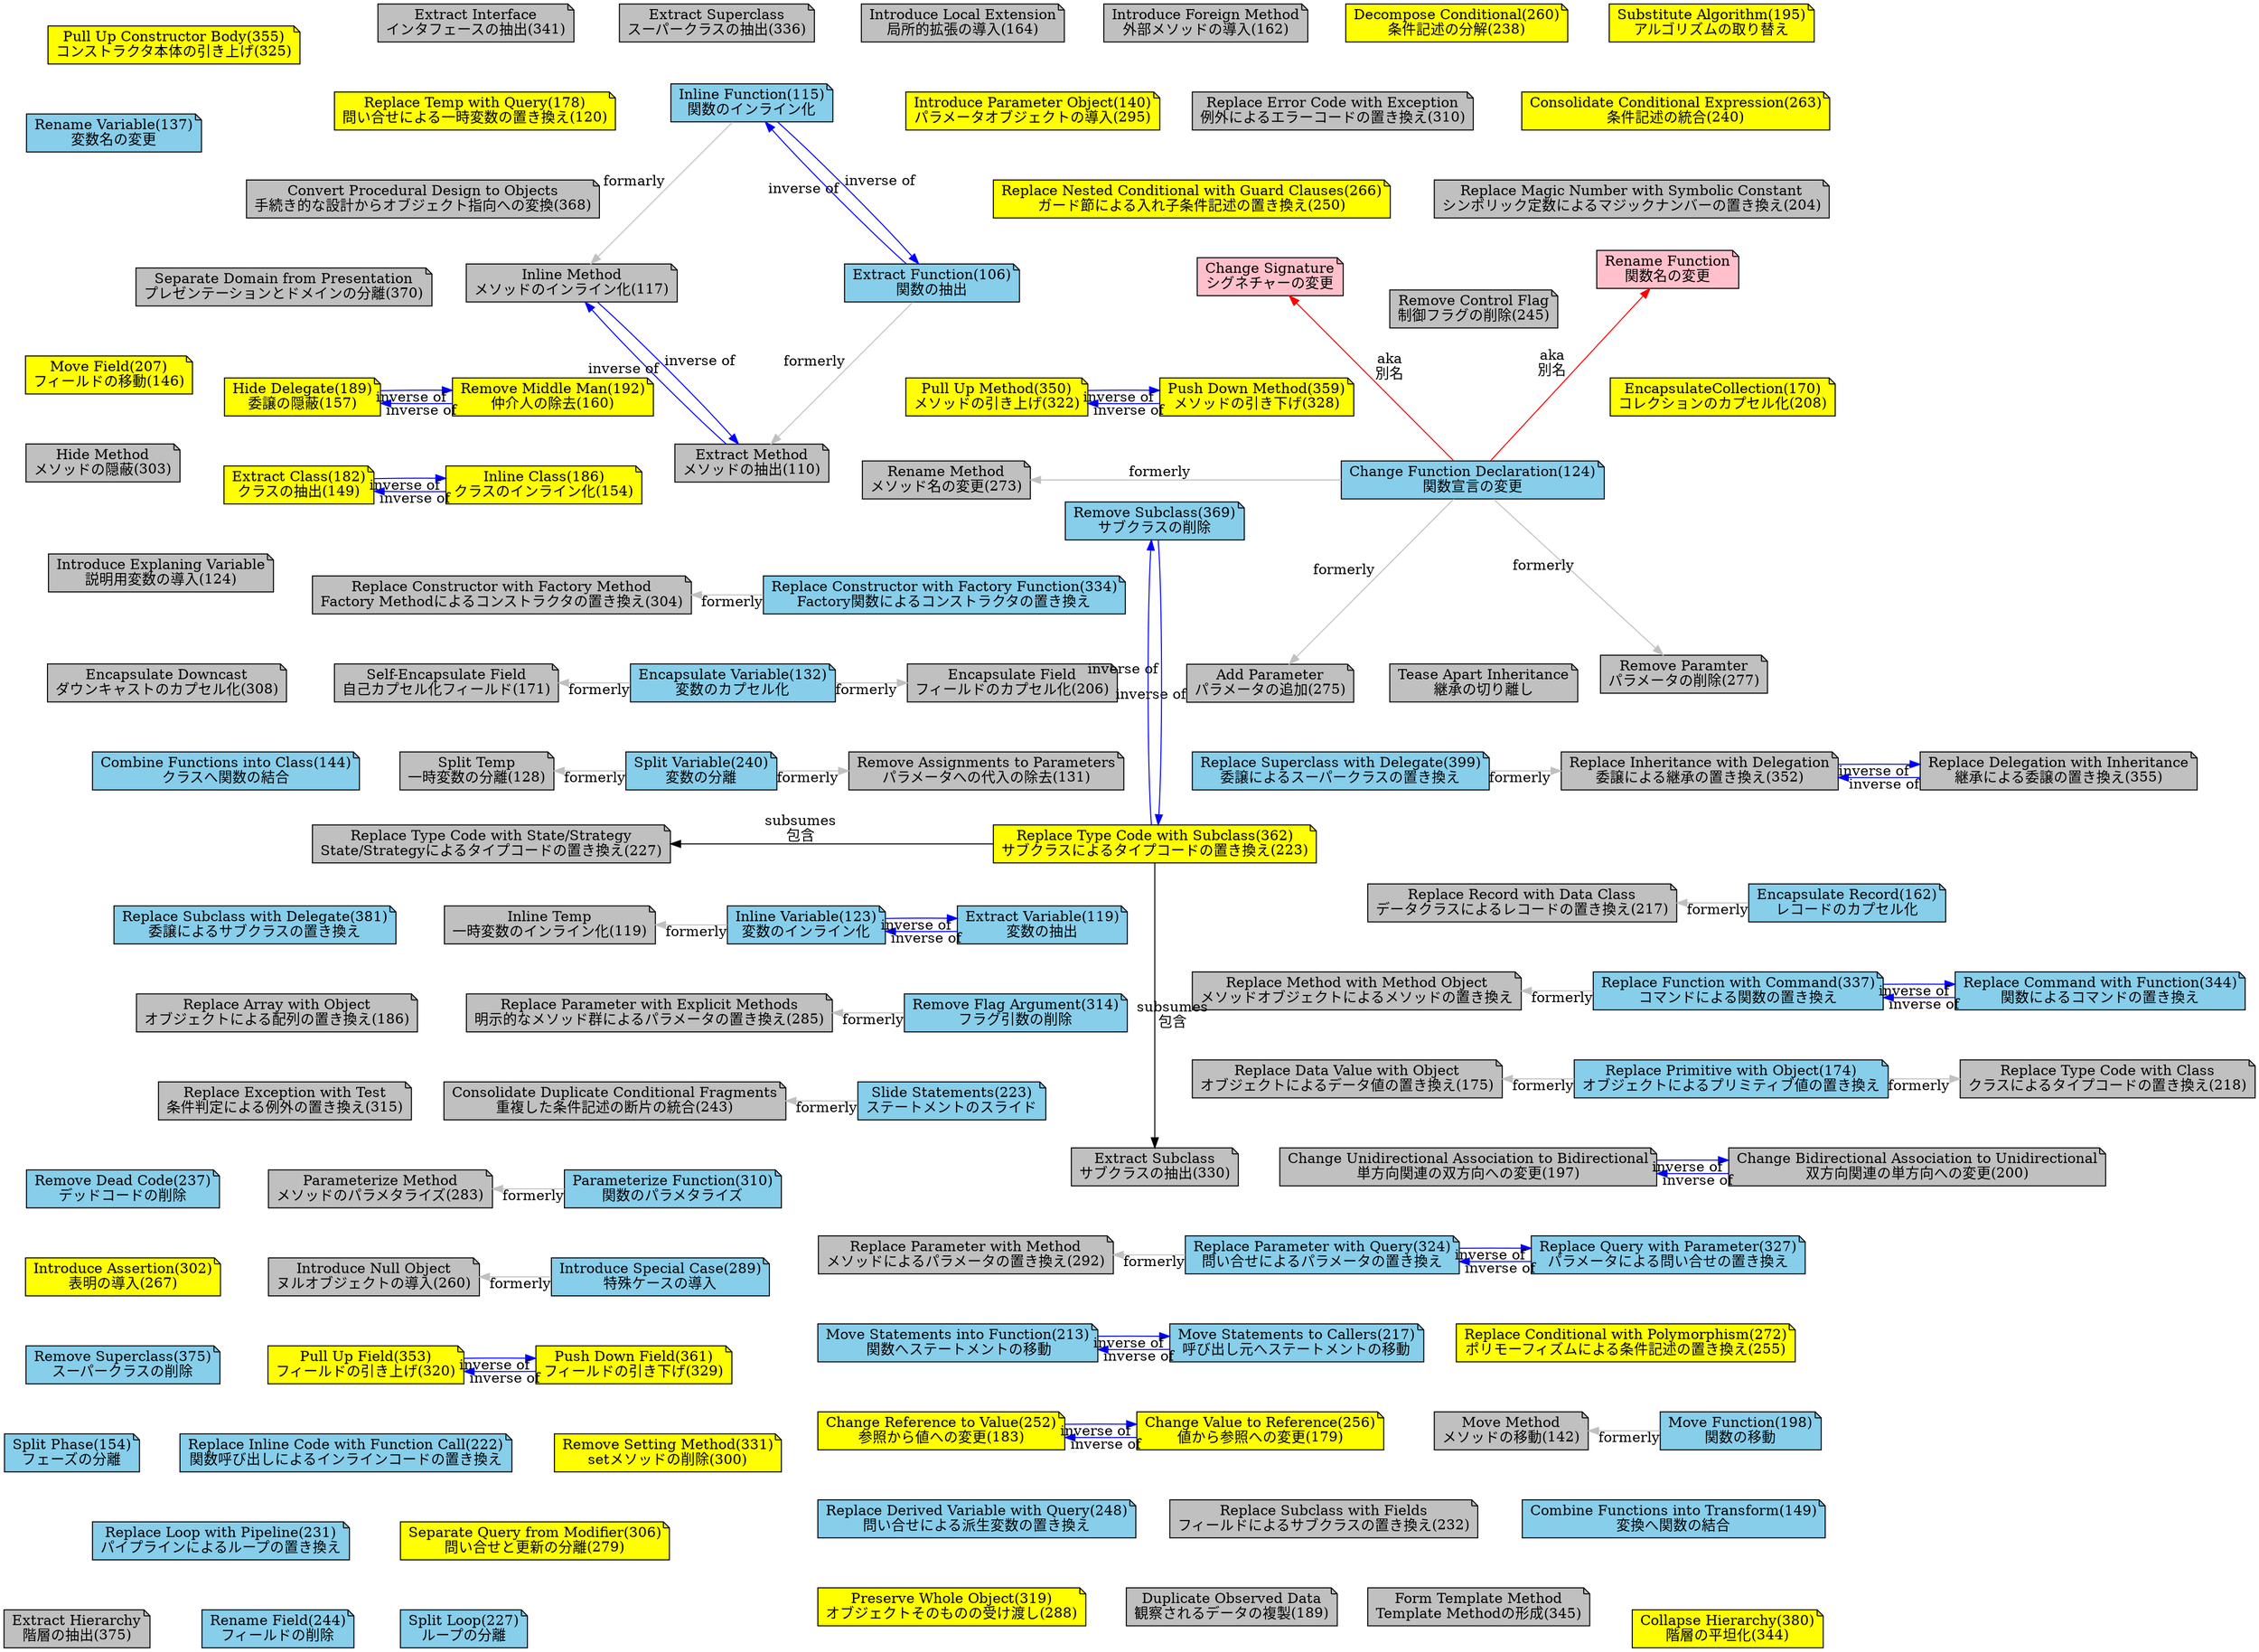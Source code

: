 digraph Refactoring2ndEdition {
    graph [
        charset="UTF-8";
        //layout=neato
        layout=circo
        //layout=fdp
        //layout=twopi
    ];

    node [
        shape="note",
        style="filled",
        fillcolor="pink"
    ];

    /* -------------------- */
    /* 1st Edition / Japanese */
    subgraph cluster_1 {
        label="1st Edition";

    // 第6章
    subgraph cluster_1_6 {
        label="1st Chapter 6";
        // P.110 replaced -> Extract Function
        ExtractMethod [label="Extract Method\nメソッドの抽出(110)", fillcolor="gray"];
        // P.117 replaced -> Inline Function
        InlineMethod [label="Inline Method\nメソッドのインライン化(117)", fillcolor="gray"];
        // P.119 replaced -> Inline Variable
        InlineTemp [label="Inline Temp\n一時変数のインライン化(119)", fillcolor="gray"];
        // P.120 kept
        // ReplaceTempwithQuery;
        // P.124 kept
        // Extract Variable;
        IntroduceExplaningVariable [label="Introduce Explaning Variable\n説明用変数の導入(124)", fillcolor="gray"];
        // P.128 replaced -> Split Variable
        // SplitTemporaryVariable;
        SplitTemp [label="Split Temp\n一時変数の分離(128)", fillcolor="gray"]
        // P.131 replaced -> Split Variable
        RemoveAssignmentstoParameters [label="Remove Assignments to Parameters\nパラメータへの代入の除去(131)", fillcolor="gray"];
        // P.135
        ReplaceMethodwithMethodObject [label="Replace Method with Method Object\nメソッドオブジェクトによるメソッドの置き換え", fillcolor="gray"];
        // P.139
        // SubstituteAlgorithm;
    }

    // 第7章
    subgraph cluster_1_7 {
        label="1st Chapter 7";
        // P.142
        MoveMethod [label="Move Method\nメソッドの移動(142)", fillcolor="gray"];

        // P.146
        // MoveField;

        // P.149
        // ExtractClass;

        // P.154
        // InlineClass;

        // P.157
        // HideDelegate;

        // P.160
        // RemoveMiddleMan;

        // P.162
        IntroduceForeignMethod [label="Introduce Foreign Method\n外部メソッドの導入(162)", fillcolor="gray"];

        // P.164
        IntroduceLocalExtension [label="Introduce Local Extension\n局所的拡張の導入(164)", fillcolor="gray"];
    }

    // 第8章 : データの再編成
    subgraph cluster_1_8 {
        label="1st Chapter 8";
        // P.171
        SelfEncapsulateField [label="Self-Encapsulate Field\n自己カプセル化フィールド(171)", fillcolor="gray"];

        // P.175
        ReplaceDataValuewithObject [label="Replace Data Value with Object\nオブジェクトによるデータ値の置き換え(175)", fillcolor="gray"];

        // P.179
        // ChangeValuetoReference;

        // P.183
        // ChangeReferencetoValue;

        // P.186
        ReplaceArraywithObject [label="Replace Array with Object\nオブジェクトによる配列の置き換え(186)", fillcolor="gray"];

        // P.189
        DuplicateObservedData [label="Duplicate Observed Data\n観察されるデータの複製(189)", fillcolor="gray"];

        // P.197
        ChangeUnidirectionalAssociationtoBidirectional [label="Change Unidirectional Association to Bidirectional\n単方向関連の双方向への変更(197)", fillcolor="gray"];
        ChangeUnidirectionalAssociationtoBidirectional -> ChangeBidirectionalAssociationtoUnidirectional [label="inverse of", color="blue"];

        // P.200
        ChangeBidirectionalAssociationtoUnidirectional [label="Change Bidirectional Association to Unidirectional\n双方向関連の単方向への変更(200)", fillcolor="gray"];
        ChangeBidirectionalAssociationtoUnidirectional -> ChangeUnidirectionalAssociationtoBidirectional [label="inverse of", color="blue"];

        // P.204
        ReplaceMagicNumberwithSymbolicConstant [label="Replace Magic Number with Symbolic Constant\nシンボリック定数によるマジックナンバーの置き換え(204)", fillcolor="gray"];

        // P.206
        EncapsulateField [label="Encapsulate Field\nフィールドのカプセル化(206)", fillcolor="gray"];

        // P.208
        // EncapsulateCollection;

        // P.217
        ReplaceRecordwithDataClass [label="Replace Record with Data Class\nデータクラスによるレコードの置き換え(217)", fillcolor="gray"];

        // P.218
        ReplaceTypeCodewithClass [label="Replace Type Code with Class\nクラスによるタイプコードの置き換え(218)", fillcolor="gray"];

        // P.223
        //ReplaceTypeCodewithSubclasses;

        // P.227
        ReplaceTypeCodewithStateStrategy [label="Replace Type Code with State/Strategy\nState/Strategyによるタイプコードの置き換え(227)", fillcolor="gray"];

        // P.232
        ReplaceSubclasswithFields [label="Replace Subclass with Fields\nフィールドによるサブクラスの置き換え(232)", fillcolor="gray"];
    }

    // 第9章 : 条件記述の単純化
    subgraph cluster_1_9 {
        label="1st Chapter 9";
        // P.238
        // DecomposeConditional;

        // P.240
        // ConsolidateConditionalExpression;

        // P.243
        ConsolidateDuplicateConditionalFragments [label="Consolidate Duplicate Conditional Fragments\n重複した条件記述の断片の統合(243)", fillcolor="gray"];

        // P.245
        RemoveControlFlag [label="Remove Control Flag\n制御フラグの削除(245)", fillcolor="gray"];

        // P.250
        // ReplaceNestedConditionalwithGuardClauses;

        // P.255
        // ReplaceConditionalwithPolymorphism;

        // P.260
        IntroduceNullObject [label="Introduce Null Object\nヌルオブジェクトの導入(260)", fillcolor="gray"];

        // P.267
        // IntroduceAssertion;
    }

    // 第10章 : メソッド呼び出しの単純化
    subgraph cluster_1_10 {
        label="1st Chapter 10";
        // P.273
        RenameMethod [label="Rename Method\nメソッド名の変更(273)", fillcolor="gray"];

        // P.275
        AddParameter [label="Add Parameter\nパラメータの追加(275)", fillcolor="gray"];

        // P.277
        RemoveParameter [label="Remove Paramter\nパラメータの削除(277)", fillcolor="gray"];

        // P.279
        // SeparateQueryfromModifier;

        // P.283
        ParameterizeMethod [label="Parameterize Method\nメソッドのパラメタライズ(283)", fillcolor="gray"];

        // P.285
        ReplaceParameterwithExplicitMethods [label="Replace Parameter with Explicit Methods\n明示的なメソッド群によるパラメータの置き換え(285)", fillcolor="gray"];

        // P.288
        // PreserveWholeObject;

        // P.292
        ReplaceParameterwithMethod [label="Replace Parameter with Method\nメソッドによるパラメータの置き換え(292)", fillcolor="gray"];

        // P.295
        // IntroduceParameterObject;

        // P.300
        // RemoveSettingMethod;

        // P.303
        HideMethod [label="Hide Method\nメソッドの隠蔽(303)", fillcolor="gray"];

        // P.304
        ReplaceConstructorwithFactoryMethod [label="Replace Constructor with Factory Method\nFactory Methodによるコンストラクタの置き換え(304)", fillcolor="gray"];

        // P.308
        EncapsulateDowncast [label="Encapsulate Downcast\nダウンキャストのカプセル化(308)", fillcolor="gray"];

        // P.310
        ReplaceErrorCodewithException [label="Replace Error Code with Exception\n例外によるエラーコードの置き換え(310)", fillcolor="gray"];

        // P.315
        ReplaceExceptionwithTest [label="Replace Exception with Test\n条件判定による例外の置き換え(315)", fillcolor="gray"];
    }

    // 第11章 : 継承の取り扱い
    subgraph cluster_1_11 {
        label="1st Chapter 11";
        // P.320
        // PullUpField;
        // P.322
        // PullUpMethod;
        // P.325
        // PullUpConstructorBody;
        // P.328
        // PushDownMethod;
        // P.329
        // PushDownField;
        // P.330
        ExtractSubclass [label="Extract Subclass\nサブクラスの抽出(330)", fillcolor="gray"];
        // P.336
        ExtractSuperclass [label="Extract Superclass\nスーパークラスの抽出(336)", fillcolor="gray"];
        // P.341
        ExtractInterface [label="Extract Interface\nインタフェースの抽出(341)", fillcolor="gray"];
        // P.344
        // CollapseHierarchy;
        // P.345
        FormTemplateMethod [label="Form Template Method\nTemplate Methodの形成(345)", fillcolor="gray"];
        // P.352
        ReplaceInheritancewithDelegation [label="Replace Inheritance with Delegation\n委譲による継承の置き換え(352)", fillcolor="gray"];
        // P.355
        ReplaceDelegationwithInheritance [label="Replace Delegation with Inheritance\n継承による委譲の置き換え(355)", fillcolor="gray"];
    }

    // 第12章 : 大きなリファクタリング
    subgraph cluster_1_12 {
        label="1st Chapter 12";
        // P.362
        TeaseApartInheritance [label="Tease Apart Inheritance\n継承の切り離し", fillcolor="gray"];

        // P.368
        ConvertProceduralDesigntoObjects [label="Convert Procedural Design to Objects\n手続き的な設計からオブジェクト指向への変換(368)", fillcolor="gray"];

        // P.370
        SeparateDomainfromPresentation [label="Separate Domain from Presentation\nプレゼンテーションとドメインの分離(370)", fillcolor="gray"];

        // P.375
        ExtractHierarchy [label="Extract Hierarchy\n階層の抽出(375)", fillcolor="gray"];
    }

    } // 1st end

    // 関連
    ExtractMethod -> InlineMethod [label="inverse of", color="blue"];
    InlineMethod -> ExtractMethod [label="inverse of", color="blue"];
    ReplaceInheritancewithDelegation -> ReplaceDelegationwithInheritance [label="inverse of", color="blue"];
    ReplaceDelegationwithInheritance -> ReplaceInheritancewithDelegation [label="inverse of", color="blue"];

    /* -------------------- */
    /* 2nd Edition */
    subgraph cluster_2 {
        label="2nd Edition";

    // 2nd Chapter 6 : A First Set of Refactorings
    subgraph cluster_2_6 {
        label="2nd Chapter 6";
        // 2nd P.106
        ExtractFunction [label="Extract Function(106)\n関数の抽出", fillcolor="skyblue"];

        // 2nd P.115
        InlineFunction [label="Inline Function(115)\n関数のインライン化", fillcolor="skyblue"];
        // 2nd P.119
        ExtractVariable [label="Extract Variable(119)\n変数の抽出", fillcolor="skyblue"];
        // 2nd P.123
        InlineVariable [label="Inline Variable(123)\n変数のインライン化", fillcolor="skyblue"];
        // 2nd P.124
        ChangeFunctionDeclaration [label="Change Function Declaration(124)\n関数宣言の変更", URL="https://refactoring.com/catalog/changeFunctionDeclaration.html", fillcolor="skyblue"];
        RenameFunction [label="Rename Function\n関数名の変更"];
        ChangeSignature [label="Change Signature\nシグネチャーの変更"];
        // 2nd P.132
        EncapsulateVariable [label="Encapsulate Variable(132)\n変数のカプセル化", fillcolor="skyblue"];
        // 2nd P.137
        RenameVariable [label="Rename Variable(137)\n変数名の変更", fillcolor="skyblue"];
        // 2nd P.140
        IntroduceParameterObject [label="Introduce Parameter Object(140)\nパラメータオブジェクトの導入(295)", fillcolor="yellow"];
        // 2nd P.144
        CombineFunctionsintoClass [label="Combine Functions into Class(144)\nクラスへ関数の結合", fillcolor="skyblue"];
        // 2nd P.149
        CombineFunctionsintoTransform [label="Combine Functions into Transform(149)\n変換へ関数の結合", fillcolor="skyblue"];
        // 2nd P.154
        SplitPhase [label="Split Phase(154)\nフェーズの分離", fillcolor="skyblue"];
    }

    // 2nd Chapter 7 : Encapsulation
    subgraph cluster_2_7 {
        label="2nd Chapter 7";
        // 2nd P.162
        EncapsulateRecord [label="Encapsulate Record(162)\nレコードのカプセル化", fillcolor="skyblue"];
        // 2nd P.170
        EncapsulateCollection [label="EncapsulateCollection(170)\nコレクションのカプセル化(208)", fillcolor="yellow"];
        // 2nd P.174
        ReplacePrimitivewithObject [label="Replace Primitive with Object(174)\nオブジェクトによるプリミティブ値の置き換え", fillcolor="skyblue"];
        // 2nd P.178
        ReplaceTempwithQuery [label="Replace Temp with Query(178)\n問い合せによる一時変数の置き換え(120)", fillcolor="yellow"];
        // 2nd P.182
        ExtractClass [label="Extract Class(182)\nクラスの抽出(149)", fillcolor="yellow"];
        // 2nd P.186
        InlineClass [label="Inline Class(186)\nクラスのインライン化(154)", fillcolor="yellow"];
        // 2nd P.189
        HideDelegate [label="Hide Delegate(189)\n委譲の隠蔽(157)", fillcolor="yellow"];
        // 2nd P.192
        RemoveMiddleMan [label="Remove Middle Man(192)\n仲介人の除去(160)", fillcolor="yellow"];
        // 2nd P.195
        SubstituteAlgorithm [label="Substitute Algorithm(195)\nアルゴリズムの取り替え", fillcolor="yellow"];
    }

    // 2nd Chapter 8 : Moving Features
    subgraph cluster_2_8 {
        label="2nd Chapter 8";
        // 2nd P.198
        MoveFunction [label="Move Function(198)\n関数の移動", fillcolor="skyblue"];

        // 2nd P.207
        MoveField [label="Move Field(207)\nフィールドの移動(146)", fillcolor="yellow"];

        // 2nd P.213
        MoveStatementsintoFunction [label="Move Statements into Function(213)\n 関数へステートメントの移動", fillcolor="skyblue"];
        MoveStatementsintoFunction -> MoveStatementstoCallers [label="inverse of", color="blue"];

        // 2nd P.217
        MoveStatementstoCallers [label="Move Statements to Callers(217)\n呼び出し元へステートメントの移動", fillcolor="skyblue"];
        MoveStatementstoCallers -> MoveStatementsintoFunction [label="inverse of", color="blue"];

        // 2nd P.222
        ReplaceInlineCodewithFunctionCall [label="Replace Inline Code with Function Call(222)\n関数呼び出しによるインラインコードの置き換え", fillcolor="skyblue"];

        // 2nd P.223
        SlideStatements [label="Slide Statements(223)\nステートメントのスライド", fillcolor="skyblue"];

        // 2nd P.227
        SplitLoop [label="Split Loop(227)\nループの分離", fillcolor="skyblue"];

        // 2nd P.231
        ReplaceLoopwithPipeline [label="Replace Loop with Pipeline(231)\nパイプラインによるループの置き換え", fillcolor="skyblue"];

        // 2nd P.237
        RemoveDeadCode [label="Remove Dead Code(237)\nデッドコードの削除", fillcolor="skyblue"];
    }

    // 2nd Chapter 9 : Organizing Data
    subgraph cluster_2_9 {
        label="2nd Chapter 9";
        // 2nd P.240
        SplitVariable [label="Split Variable(240)\n変数の分離", fillcolor="skyblue"];

        // 2nd P.244
        RenameField [label="Rename Field(244)\nフィールドの削除", fillcolor="skyblue"];

        // 2nd P.248
        ReplaceDerivedVariablewithQuery [label="Replace Derived Variable with Query(248)\n問い合せによる派生変数の置き換え", fillcolor="skyblue"];

        // 2nd P.252
        ChangeReferencetoValue [label="Change Reference to Value(252)\n参照から値への変更(183)", fillcolor="yellow"];
        ChangeReferencetoValue -> ChangeValuetoReference [label="inverse of", color="blue"];

        // 2nd P.256
        ChangeValuetoReference [label="Change Value to Reference(256)\n値から参照への変更(179)", fillcolor="yellow"];
        ChangeValuetoReference -> ChangeReferencetoValue [label="inverse of", color="blue"];
    }

    // 2nd Chapter 10 : Simplifying Conditional Logic
    subgraph cluster_2_10 {
        label="2nd Chapter 10";
        // 2nd P.260
        DecomposeConditional [label="Decompose Conditional(260)\n条件記述の分解(238)", fillcolor="yellow"];
        // 2nd P.263
        ConsolidateConditionalExpression [label="Consolidate Conditional Expression(263)\n条件記述の統合(240)", fillcolor="yellow"];
        // 2nd P.266
        ReplaceNestedConditionalwithGuardClauses [label="Replace Nested Conditional with Guard Clauses(266)\nガード節による入れ子条件記述の置き換え(250)", fillcolor="yellow"];
        // 2nd P.272
        ReplaceConditionalwithPolymorphism [label="Replace Conditional with Polymorphism(272)\nポリモーフィズムによる条件記述の置き換え(255)", fillcolor="yellow"];
        // 2nd P.289
        IntroduceSpecialCase [label="Introduce Special Case(289)\n特殊ケースの導入", fillcolor="skyblue"];
        // 2nd P.302
        IntroduceAssertion [label="Introduce Assertion(302)\n表明の導入(267)", fillcolor="yellow"];
    }

    // 2nd Chapter 11 : Refactoring APIs
    subgraph cluster_2_11 {
        label="2nd Chapter 11";
        // 2nd P.306
        SeparateQueryfromModifier [label="Separate Query from Modifier(306)\n問い合せと更新の分離(279)", fillcolor="yellow"];
        // 2nd P.310
        ParameterizeFunction [label="Parameterize Function(310)\n関数のパラメタライズ", fillcolor="skyblue"];
        // 2nd P.314
        RemoveFlagArgument [label="Remove Flag Argument(314)\nフラグ引数の削除", fillcolor="skyblue"];
        // 2nd P.319
        PreserveWholeObject [label="Preserve Whole Object(319)\nオブジェクトそのものの受け渡し(288)", fillcolor="yellow"];
        // 2nd P.324
        ReplaceParameterwithQuery [label="Replace Parameter with Query(324)\n問い合せによるパラメータの置き換え", fillcolor="skyblue"];
        // 2nd P.327
        ReplaceQuerywithParameter [label="Replace Query with Parameter(327)\nパラメータによる問い合せの置き換え", fillcolor="skyblue"];
        // 2nd P.331
        RemoveSettingMethod [label="Remove Setting Method(331)\nsetメソッドの削除(300)", fillcolor="yellow"];
        // 2nd P.334
        ReplaceConstructorwithFactoryFunction [label="Replace Constructor with Factory Function(334)\nFactory関数によるコンストラクタの置き換え", fillcolor="skyblue"];
        // 2nd P.337
        ReplaceFunctionwithCommand [label="Replace Function with Command(337)\nコマンドによる関数の置き換え", fillcolor="skyblue"];
        // 2nd P.344
        ReplaceCommandwithFunction [label="Replace Command with Function(344)\n関数によるコマンドの置き換え", fillcolor="skyblue"];
    }

    // 2nd Chapter 12 : Dealing with Inheritance
    subgraph cluster_2_12 {
        label="2nd Chapter 12";
        // 2nd P.350
        PullUpMethod [label="Pull Up Method(350)\nメソッドの引き上げ(322)", fillcolor="yellow"];
        // 2nd P.353
        PullUpField [label="Pull Up Field(353)\nフィールドの引き上げ(320)", fillcolor="yellow"];
        // 2nd P.355
        PullUpConstructorBody [label="Pull Up Constructor Body(355)\nコンストラクタ本体の引き上げ(325)", fillcolor="yellow"];
        // 2nd P.359
        PushDownMethod [label="Push Down Method(359)\nメソッドの引き下げ(328)", fillcolor="yellow"];
        // 2nd P.361
        PushDownField [label="Push Down Field(361)\nフィールドの引き下げ(329)", fillcolor="yellow"];
        // 2nd P.362
        ReplaceTypeCodewithSubclasses [label="Replace Type Code with Subclass(362)\nサブクラスによるタイプコードの置き換え(223)", fillcolor="yellow"];
        // 2nd P.369
        RemoveSubclass [label="Remove Subclass(369)\nサブクラスの削除", fillcolor="skyblue"];
        // 2nd P.375
        RemoveSuperclass [label="Remove Superclass(375)\nスーパークラスの削除", fillcolor="skyblue"];
        // 2nd P.380
        CollapseHierarchy [label="Collapse Hierarchy(380)\n階層の平坦化(344)", fillcolor="yellow"];
        // 2nd P.381
        ReplaceSubclasswithDelegate [label="Replace Subclass with Delegate(381)\n委譲によるサブクラスの置き換え", fillcolor="skyblue"];
        // 2nd P.399
        ReplaceSuperclasswithDelegate [label="Replace Superclass with Delegate(399)\n委譲によるスーパークラスの置き換え", fillcolor="skyblue"];
    }

    }   // 2nd end

    // 関連
    // 2nd P.106
    ExtractFunction -> ExtractMethod [label="formerly", color="gray"];
    ExtractFunction -> InlineFunction [label="inverse of", color="blue"];
    // 2nd P.115
    InlineFunction -> InlineMethod [label="formarly", color="gray"];
    InlineFunction -> ExtractFunction [label="inverse of", color="blue"];
    // 2nd P.119
    ExtractVariable -> InlineVariable [label="inverse of", color="blue"];
    // 2nd P.123
    InlineVariable -> InlineTemp [label="formerly", color="gray"];
    InlineVariable -> ExtractVariable [label="inverse of", color="blue"];
    // 2nd P.124
    ChangeFunctionDeclaration -> RenameFunction[label="aka\n別名", color="red"];
    ChangeFunctionDeclaration -> RenameMethod[label="formerly", color="gray"];
    ChangeFunctionDeclaration -> AddParameter[label="formerly", color="gray"];
    ChangeFunctionDeclaration -> RemoveParameter[label="formerly", color="gray"];
    ChangeFunctionDeclaration -> ChangeSignature[label="aka\n別名", color="red"];
    // 2nd P.132
    EncapsulateVariable -> SelfEncapsulateField [label="formerly", color="gray"];
    EncapsulateVariable -> EncapsulateField [label="formerly", color="gray"];
    // 2nd P.162
    EncapsulateRecord -> ReplaceRecordwithDataClass [label="formerly", color="gray"];
    // 2nd P.174
    ReplacePrimitivewithObject -> ReplaceDataValuewithObject [label="formerly", color="gray"];
    ReplacePrimitivewithObject -> ReplaceTypeCodewithClass [label="formerly", color="gray"];
    // 2nd P.182
    ExtractClass -> InlineClass [label="inverse of", color="blue"];
    // 2nd P.186
    InlineClass -> ExtractClass [label="inverse of", color="blue"];
    // 2nd P.189
    HideDelegate -> RemoveMiddleMan [label="inverse of", color="blue"];
    // 2nd P.192
    RemoveMiddleMan -> HideDelegate [label="inverse of", color="blue"];
    // 2nd P.198
    MoveFunction -> MoveMethod [label="formerly", color="gray"];
    // 2nd P.223
    SlideStatements -> ConsolidateDuplicateConditionalFragments [label="formerly", color="gray"];
    // 2nd P.240
    SplitVariable -> RemoveAssignmentstoParameters [label="formerly", color="gray"]
    SplitVariable -> SplitTemp [label="formerly", color="gray"];
    // 2nd P.289
    IntroduceSpecialCase -> IntroduceNullObject [label="formerly", color="gray"];
    // 2nd P.310
    ParameterizeFunction -> ParameterizeMethod [label="formerly", color="gray"];
    // 2nd P.314
    RemoveFlagArgument -> ReplaceParameterwithExplicitMethods [label="formerly", color="gray"];
    // 2nd P.324
    ReplaceParameterwithQuery -> ReplaceParameterwithMethod [label="formerly", color="gray"];
    ReplaceParameterwithQuery -> ReplaceQuerywithParameter [label="inverse of", color="blue"];
    // 2nd P.327
    ReplaceQuerywithParameter -> ReplaceParameterwithQuery [label="inverse of", color="blue"];
    // 2nd P.334
    ReplaceConstructorwithFactoryFunction -> ReplaceConstructorwithFactoryMethod [label="formerly", color="gray"];
    // 2nd P.337
    ReplaceFunctionwithCommand -> ReplaceMethodwithMethodObject [label="formerly", color="gray"];
    ReplaceFunctionwithCommand -> ReplaceCommandwithFunction [label="inverse of", color="blue"];
    // 2nd P.344
    ReplaceCommandwithFunction -> ReplaceFunctionwithCommand [label="inverse of", color="blue"];
    // 2nd P.350
    PullUpMethod -> PushDownMethod [label="inverse of", color="blue"];
    // 2nd P.353
    PullUpField -> PushDownField [label="inverse of", color="blue"];
    // 2nd P.359
    PushDownMethod -> PullUpMethod [label="inverse of", color="blue"];
    // 2nd P.361
    PushDownField -> PullUpField [label="inverse of", color="blue"];
    // 2nd P.362
    ReplaceTypeCodewithSubclasses -> ReplaceTypeCodewithStateStrategy [label="subsumes\n包含"];
    ReplaceTypeCodewithSubclasses -> ExtractSubclass [label="subsumes\n包含"];
    ReplaceTypeCodewithSubclasses -> RemoveSubclass [label="inverse of", color="blue"];
    // 2nd P.369
    RemoveSubclass -> ReplaceTypeCodewithSubclasses [label="inverse of", color="blue"];
    // 2nd P.399
    ReplaceSuperclasswithDelegate -> ReplaceInheritancewithDelegation [label="formerly", color="gray"];

}